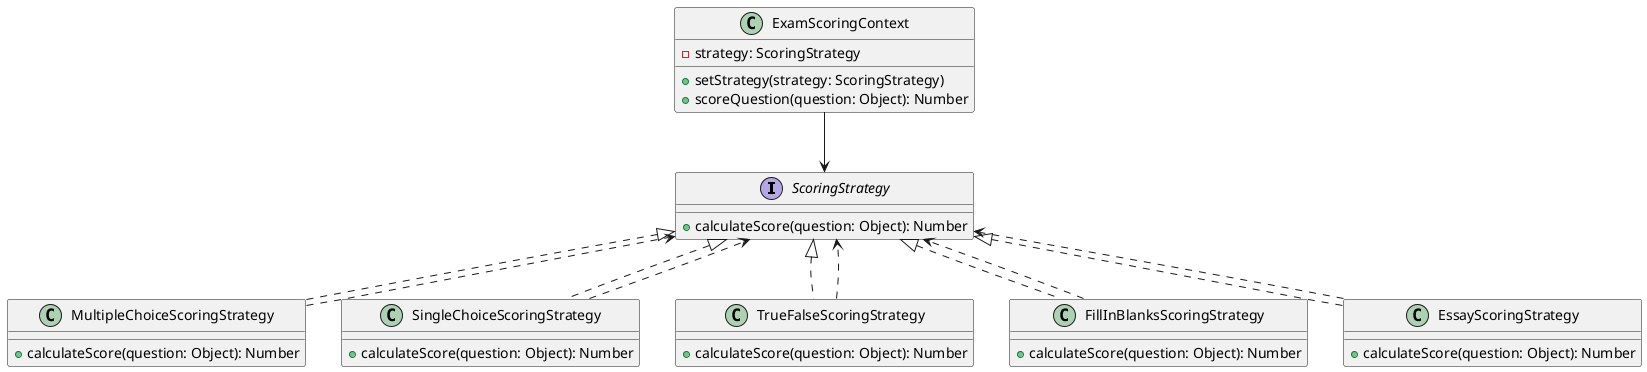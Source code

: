 @startuml

' 定义评分策略接口
interface ScoringStrategy {
  + calculateScore(question: Object): Number
}

' 实现具体的评分策略类
class MultipleChoiceScoringStrategy implements ScoringStrategy {
  + calculateScore(question: Object): Number
}

class SingleChoiceScoringStrategy implements ScoringStrategy {
  + calculateScore(question: Object): Number
}

class TrueFalseScoringStrategy implements ScoringStrategy {
  + calculateScore(question: Object): Number
}

class FillInBlanksScoringStrategy implements ScoringStrategy {
  + calculateScore(question: Object): Number
}

class EssayScoringStrategy implements ScoringStrategy {
  + calculateScore(question: Object): Number
}

' 上下文类，使用评分策略接口
class ExamScoringContext {
  - strategy: ScoringStrategy
  + setStrategy(strategy: ScoringStrategy)
  + scoreQuestion(question: Object): Number
}

' 关联关系
ExamScoringContext --> ScoringStrategy
MultipleChoiceScoringStrategy ..> ScoringStrategy
SingleChoiceScoringStrategy ..> ScoringStrategy
TrueFalseScoringStrategy ..> ScoringStrategy
FillInBlanksScoringStrategy ..> ScoringStrategy
EssayScoringStrategy ..> ScoringStrategy

@enduml
